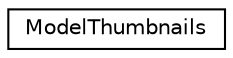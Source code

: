 digraph "Graphical Class Hierarchy"
{
 // INTERACTIVE_SVG=YES
 // LATEX_PDF_SIZE
  edge [fontname="Helvetica",fontsize="10",labelfontname="Helvetica",labelfontsize="10"];
  node [fontname="Helvetica",fontsize="10",shape=record];
  rankdir="LR";
  Node0 [label="ModelThumbnails",height=0.2,width=0.4,color="black", fillcolor="white", style="filled",URL="$class_model_thumbnails.html",tooltip=" "];
}
